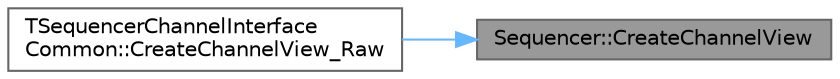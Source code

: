 digraph "Sequencer::CreateChannelView"
{
 // INTERACTIVE_SVG=YES
 // LATEX_PDF_SIZE
  bgcolor="transparent";
  edge [fontname=Helvetica,fontsize=10,labelfontname=Helvetica,labelfontsize=10];
  node [fontname=Helvetica,fontsize=10,shape=box,height=0.2,width=0.4];
  rankdir="RL";
  Node1 [id="Node000001",label="Sequencer::CreateChannelView",height=0.2,width=0.4,color="gray40", fillcolor="grey60", style="filled", fontcolor="black",tooltip="Create a new channel view for this type of channel."];
  Node1 -> Node2 [id="edge1_Node000001_Node000002",dir="back",color="steelblue1",style="solid",tooltip=" "];
  Node2 [id="Node000002",label="TSequencerChannelInterface\lCommon::CreateChannelView_Raw",height=0.2,width=0.4,color="grey40", fillcolor="white", style="filled",URL="$da/dae/structTSequencerChannelInterfaceCommon.html#ab6e8c95d7b714a49d2db75503b59d5b3",tooltip="Create a new channel view for this type of channel."];
}

